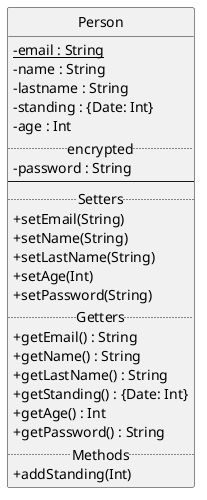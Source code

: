 @startuml Person

skinparam classAttributeIconSize 0

class Person {
    {static} {field} -email : String
    {field} - name : String
    {field} - lastname : String
    {field} - standing : {Date: Int}
    {field} - age : Int
    .. encrypted ..
    {field} - password : String
    --
    .. Setters ..
    {method} + setEmail(String)
    {method} + setName(String)
    {method} + setLastName(String)
    {method} + setAge(Int)
    {method} + setPassword(String)
    .. Getters ..
    {method} + getEmail() : String
    {method} + getName() : String
    {method} + getLastName() : String
    {method} + getStanding() : {Date: Int}
    {method} + getAge() : Int
    {method} + getPassword() : String
    .. Methods ..
    {method} + addStanding(Int)
}

hide Person circle

@enduml